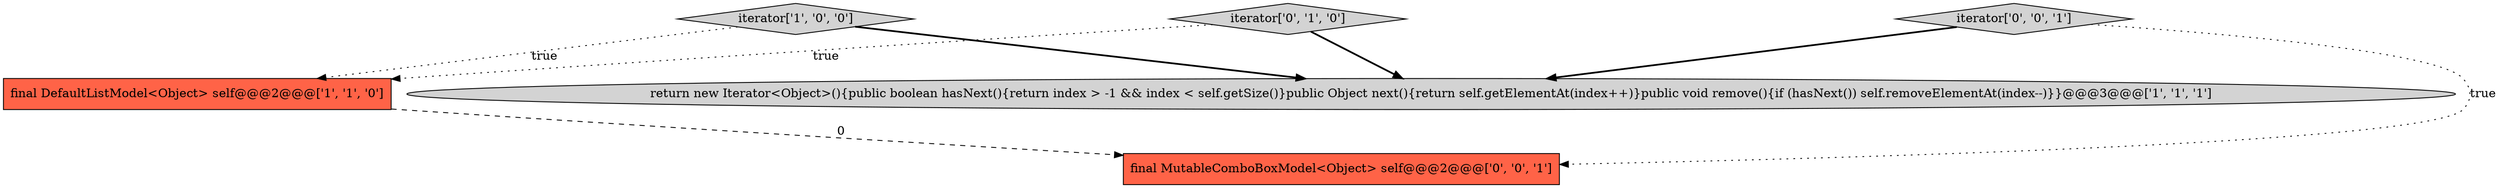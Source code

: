 digraph {
0 [style = filled, label = "final DefaultListModel<Object> self@@@2@@@['1', '1', '0']", fillcolor = tomato, shape = box image = "AAA0AAABBB1BBB"];
3 [style = filled, label = "iterator['0', '1', '0']", fillcolor = lightgray, shape = diamond image = "AAA0AAABBB2BBB"];
2 [style = filled, label = "iterator['1', '0', '0']", fillcolor = lightgray, shape = diamond image = "AAA0AAABBB1BBB"];
1 [style = filled, label = "return new Iterator<Object>(){public boolean hasNext(){return index > -1 && index < self.getSize()}public Object next(){return self.getElementAt(index++)}public void remove(){if (hasNext()) self.removeElementAt(index--)}}@@@3@@@['1', '1', '1']", fillcolor = lightgray, shape = ellipse image = "AAA0AAABBB1BBB"];
5 [style = filled, label = "iterator['0', '0', '1']", fillcolor = lightgray, shape = diamond image = "AAA0AAABBB3BBB"];
4 [style = filled, label = "final MutableComboBoxModel<Object> self@@@2@@@['0', '0', '1']", fillcolor = tomato, shape = box image = "AAA0AAABBB3BBB"];
5->1 [style = bold, label=""];
0->4 [style = dashed, label="0"];
2->0 [style = dotted, label="true"];
3->1 [style = bold, label=""];
2->1 [style = bold, label=""];
5->4 [style = dotted, label="true"];
3->0 [style = dotted, label="true"];
}
